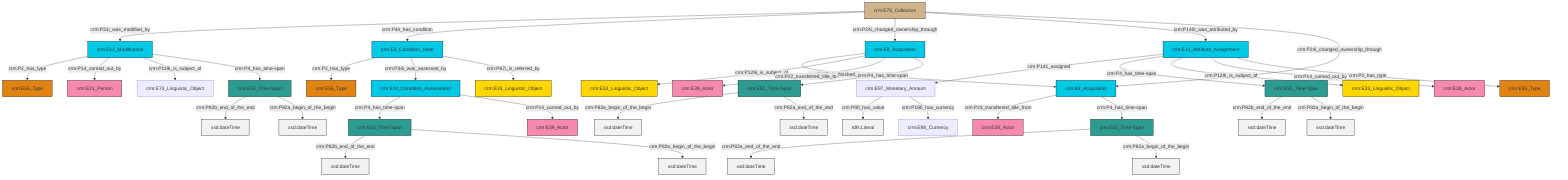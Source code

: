 graph TD
classDef Literal fill:#f2f2f2,stroke:#000000;
classDef CRM_Entity fill:#FFFFFF,stroke:#000000;
classDef Temporal_Entity fill:#00C9E6, stroke:#000000;
classDef Type fill:#E18312, stroke:#000000;
classDef Time-Span fill:#2C9C91, stroke:#000000;
classDef Appellation fill:#FFEB7F, stroke:#000000;
classDef Place fill:#008836, stroke:#000000;
classDef Persistent_Item fill:#B266B2, stroke:#000000;
classDef Conceptual_Object fill:#FFD700, stroke:#000000;
classDef Physical_Thing fill:#D2B48C, stroke:#000000;
classDef Actor fill:#f58aad, stroke:#000000;
classDef PC_Classes fill:#4ce600, stroke:#000000;
classDef Multi fill:#cccccc,stroke:#000000;

2["crm:E97_Monetary_Amount"]:::Default -->|crm:P90_has_value| 3[rdfs:Literal]:::Literal
0["crm:E78_Collection"]:::Physical_Thing -->|crm:P31i_was_modified_by| 4["crm:E11_Modification"]:::Temporal_Entity
10["crm:E52_Time-Span"]:::Time-Span -->|crm:P82b_end_of_the_end| 11[xsd:dateTime]:::Literal
16["crm:E3_Condition_State"]:::Temporal_Entity -->|crm:P2_has_type| 17["crm:E55_Type"]:::Type
20["crm:E8_Acquisition"]:::Temporal_Entity -->|crm:P115i_is_finished_by| 21["crm:E8_Acquisition"]:::Temporal_Entity
22["crm:E13_Attribute_Assignment"]:::Temporal_Entity -->|crm:P141_assigned| 2["crm:E97_Monetary_Amount"]:::Default
22["crm:E13_Attribute_Assignment"]:::Temporal_Entity -->|crm:P4_has_time-span| 8["crm:E52_Time-Span"]:::Time-Span
0["crm:E78_Collection"]:::Physical_Thing -->|crm:P44_has_condition| 16["crm:E3_Condition_State"]:::Temporal_Entity
20["crm:E8_Acquisition"]:::Temporal_Entity -->|crm:P129i_is_subject_of| 23["crm:E33_Linguistic_Object"]:::Conceptual_Object
4["crm:E11_Modification"]:::Temporal_Entity -->|crm:P2_has_type| 25["crm:E55_Type"]:::Type
20["crm:E8_Acquisition"]:::Temporal_Entity -->|crm:P22_transferred_title_to| 26["crm:E39_Actor"]:::Actor
12["crm:E14_Condition_Assessment"]:::Temporal_Entity -->|crm:P4_has_time-span| 27["crm:E52_Time-Span"]:::Time-Span
22["crm:E13_Attribute_Assignment"]:::Temporal_Entity -->|crm:P129i_is_subject_of| 34["crm:E33_Linguistic_Object"]:::Conceptual_Object
14["crm:E52_Time-Span"]:::Time-Span -->|crm:P82a_end_of_the_end| 44[xsd:dateTime]:::Literal
12["crm:E14_Condition_Assessment"]:::Temporal_Entity -->|crm:P14_carried_out_by| 6["crm:E39_Actor"]:::Actor
16["crm:E3_Condition_State"]:::Temporal_Entity -->|crm:P34i_was_assessed_by| 12["crm:E14_Condition_Assessment"]:::Temporal_Entity
2["crm:E97_Monetary_Amount"]:::Default -->|crm:P180_has_currency| 39["crm:E98_Currency"]:::Default
45["crm:E52_Time-Span"]:::Time-Span -->|crm:P82a_begin_of_the_begin| 46[xsd:dateTime]:::Literal
22["crm:E13_Attribute_Assignment"]:::Temporal_Entity -->|crm:P14_carried_out_by| 35["crm:E39_Actor"]:::Actor
0["crm:E78_Collection"]:::Physical_Thing -->|crm:P24i_changed_ownership_through| 20["crm:E8_Acquisition"]:::Temporal_Entity
22["crm:E13_Attribute_Assignment"]:::Temporal_Entity -->|crm:P2_has_type| 31["crm:E55_Type"]:::Type
27["crm:E52_Time-Span"]:::Time-Span -->|crm:P82b_end_of_the_end| 50[xsd:dateTime]:::Literal
21["crm:E8_Acquisition"]:::Temporal_Entity -->|crm:P23_transferred_title_from| 42["crm:E39_Actor"]:::Actor
10["crm:E52_Time-Span"]:::Time-Span -->|crm:P82a_begin_of_the_begin| 51[xsd:dateTime]:::Literal
8["crm:E52_Time-Span"]:::Time-Span -->|crm:P82b_end_of_the_end| 52[xsd:dateTime]:::Literal
8["crm:E52_Time-Span"]:::Time-Span -->|crm:P82a_begin_of_the_begin| 53[xsd:dateTime]:::Literal
21["crm:E8_Acquisition"]:::Temporal_Entity -->|crm:P4_has_time-span| 14["crm:E52_Time-Span"]:::Time-Span
16["crm:E3_Condition_State"]:::Temporal_Entity -->|crm:P67i_is_referred_by| 28["crm:E33_Linguistic_Object"]:::Conceptual_Object
14["crm:E52_Time-Span"]:::Time-Span -->|crm:P82a_begin_of_the_begin| 54[xsd:dateTime]:::Literal
0["crm:E78_Collection"]:::Physical_Thing -->|crm:P140i_was_attributed_by| 22["crm:E13_Attribute_Assignment"]:::Temporal_Entity
27["crm:E52_Time-Span"]:::Time-Span -->|crm:P82a_begin_of_the_begin| 55[xsd:dateTime]:::Literal
45["crm:E52_Time-Span"]:::Time-Span -->|crm:P82a_end_of_the_end| 56[xsd:dateTime]:::Literal
4["crm:E11_Modification"]:::Temporal_Entity -->|crm:P14_carried_out_by| 18["crm:E21_Person"]:::Actor
0["crm:E78_Collection"]:::Physical_Thing -->|crm:P24i_changed_ownership_through| 21["crm:E8_Acquisition"]:::Temporal_Entity
4["crm:E11_Modification"]:::Temporal_Entity -->|crm:P119i_is_subject_of| 58["crm:E73_Linguistic_Object"]:::Default
20["crm:E8_Acquisition"]:::Temporal_Entity -->|crm:P4_has_time-span| 45["crm:E52_Time-Span"]:::Time-Span
4["crm:E11_Modification"]:::Temporal_Entity -->|crm:P4_has_time-span| 10["crm:E52_Time-Span"]:::Time-Span